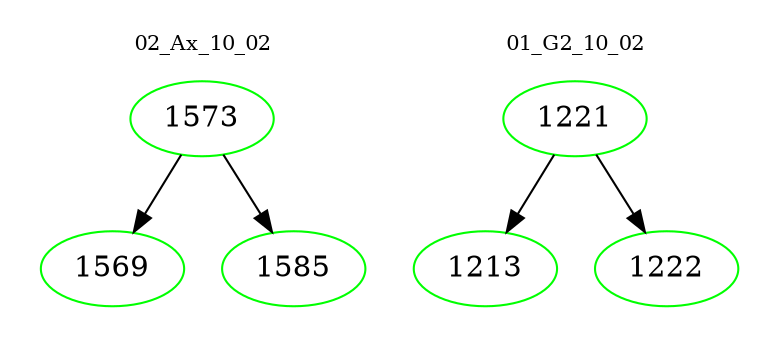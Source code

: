 digraph{
subgraph cluster_0 {
color = white
label = "02_Ax_10_02";
fontsize=10;
T0_1573 [label="1573", color="green"]
T0_1573 -> T0_1569 [color="black"]
T0_1569 [label="1569", color="green"]
T0_1573 -> T0_1585 [color="black"]
T0_1585 [label="1585", color="green"]
}
subgraph cluster_1 {
color = white
label = "01_G2_10_02";
fontsize=10;
T1_1221 [label="1221", color="green"]
T1_1221 -> T1_1213 [color="black"]
T1_1213 [label="1213", color="green"]
T1_1221 -> T1_1222 [color="black"]
T1_1222 [label="1222", color="green"]
}
}
